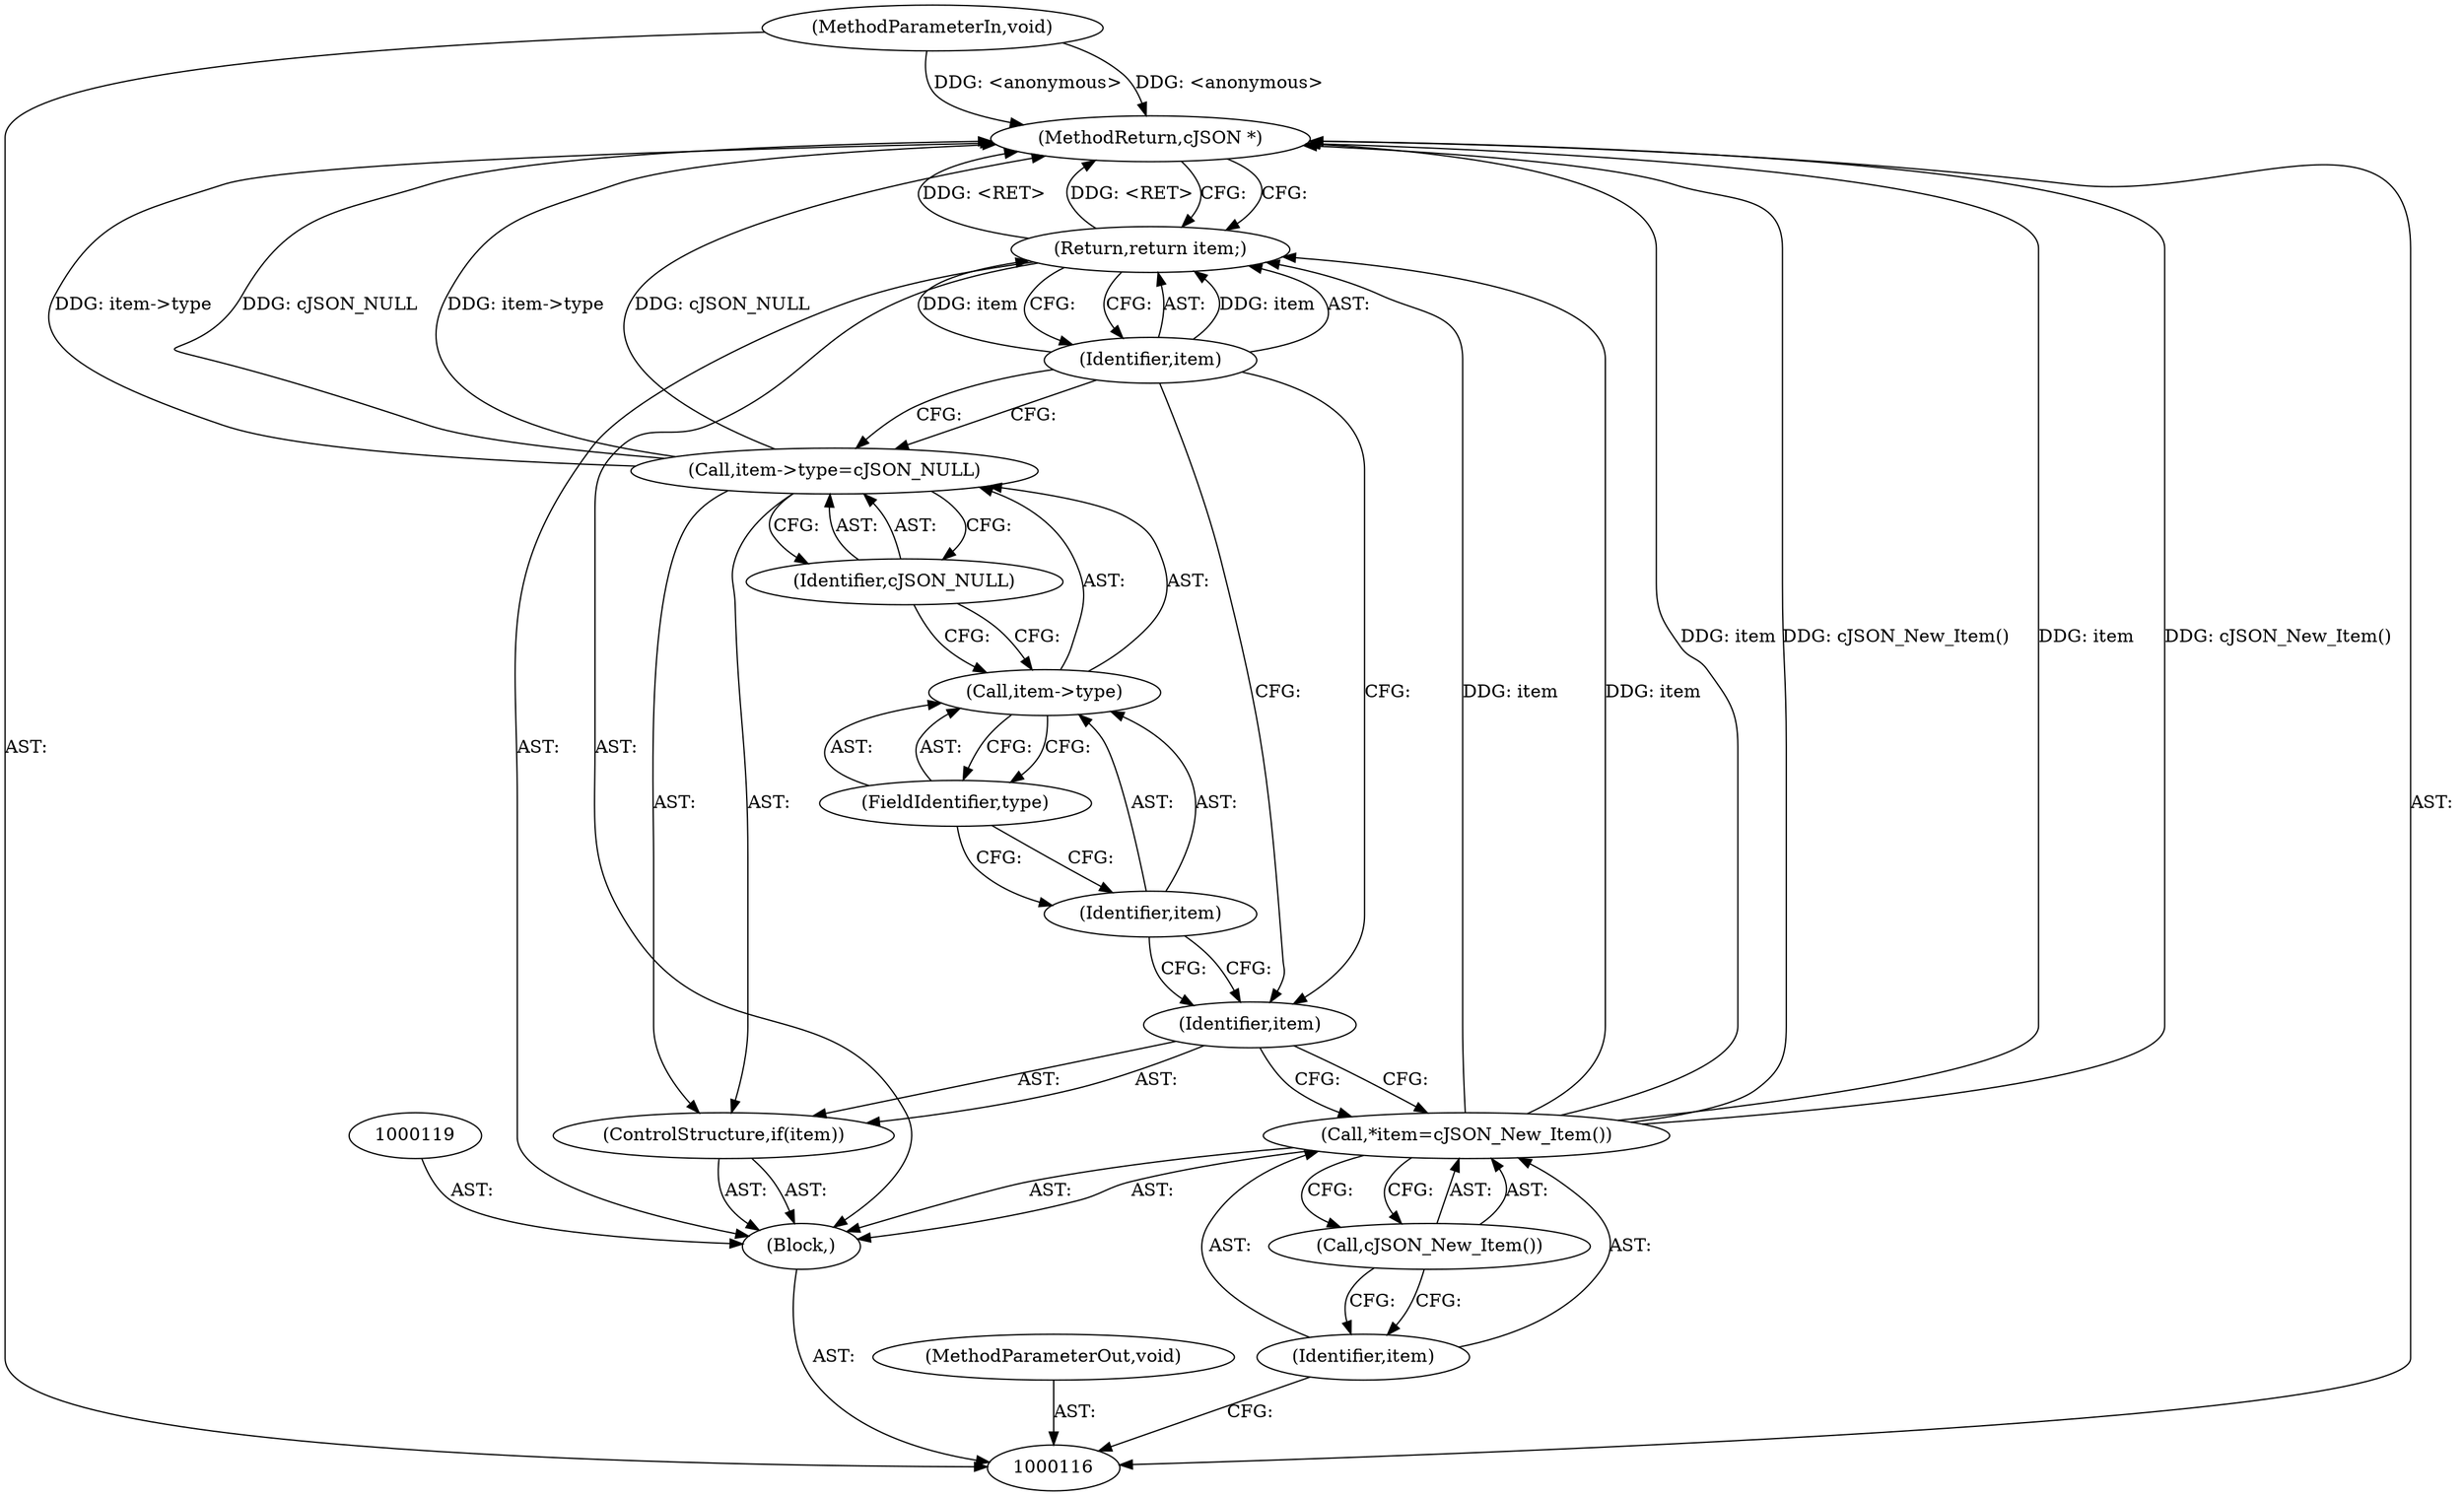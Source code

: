digraph "0_iperf_91f2fa59e8ed80dfbf400add0164ee0e508e412a_13" {
"1000132" [label="(MethodReturn,cJSON *)"];
"1000122" [label="(Call,cJSON_New_Item())"];
"1000117" [label="(MethodParameterIn,void)"];
"1000941" [label="(MethodParameterOut,void)"];
"1000123" [label="(ControlStructure,if(item))"];
"1000124" [label="(Identifier,item)"];
"1000118" [label="(Block,)"];
"1000125" [label="(Call,item->type=cJSON_NULL)"];
"1000126" [label="(Call,item->type)"];
"1000127" [label="(Identifier,item)"];
"1000128" [label="(FieldIdentifier,type)"];
"1000129" [label="(Identifier,cJSON_NULL)"];
"1000130" [label="(Return,return item;)"];
"1000120" [label="(Call,*item=cJSON_New_Item())"];
"1000131" [label="(Identifier,item)"];
"1000121" [label="(Identifier,item)"];
"1000132" -> "1000116"  [label="AST: "];
"1000132" -> "1000130"  [label="CFG: "];
"1000117" -> "1000132"  [label="DDG: <anonymous>"];
"1000125" -> "1000132"  [label="DDG: item->type"];
"1000125" -> "1000132"  [label="DDG: cJSON_NULL"];
"1000120" -> "1000132"  [label="DDG: item"];
"1000120" -> "1000132"  [label="DDG: cJSON_New_Item()"];
"1000130" -> "1000132"  [label="DDG: <RET>"];
"1000122" -> "1000120"  [label="AST: "];
"1000122" -> "1000121"  [label="CFG: "];
"1000120" -> "1000122"  [label="CFG: "];
"1000117" -> "1000116"  [label="AST: "];
"1000117" -> "1000132"  [label="DDG: <anonymous>"];
"1000941" -> "1000116"  [label="AST: "];
"1000123" -> "1000118"  [label="AST: "];
"1000124" -> "1000123"  [label="AST: "];
"1000125" -> "1000123"  [label="AST: "];
"1000124" -> "1000123"  [label="AST: "];
"1000124" -> "1000120"  [label="CFG: "];
"1000127" -> "1000124"  [label="CFG: "];
"1000131" -> "1000124"  [label="CFG: "];
"1000118" -> "1000116"  [label="AST: "];
"1000119" -> "1000118"  [label="AST: "];
"1000120" -> "1000118"  [label="AST: "];
"1000123" -> "1000118"  [label="AST: "];
"1000130" -> "1000118"  [label="AST: "];
"1000125" -> "1000123"  [label="AST: "];
"1000125" -> "1000129"  [label="CFG: "];
"1000126" -> "1000125"  [label="AST: "];
"1000129" -> "1000125"  [label="AST: "];
"1000131" -> "1000125"  [label="CFG: "];
"1000125" -> "1000132"  [label="DDG: item->type"];
"1000125" -> "1000132"  [label="DDG: cJSON_NULL"];
"1000126" -> "1000125"  [label="AST: "];
"1000126" -> "1000128"  [label="CFG: "];
"1000127" -> "1000126"  [label="AST: "];
"1000128" -> "1000126"  [label="AST: "];
"1000129" -> "1000126"  [label="CFG: "];
"1000127" -> "1000126"  [label="AST: "];
"1000127" -> "1000124"  [label="CFG: "];
"1000128" -> "1000127"  [label="CFG: "];
"1000128" -> "1000126"  [label="AST: "];
"1000128" -> "1000127"  [label="CFG: "];
"1000126" -> "1000128"  [label="CFG: "];
"1000129" -> "1000125"  [label="AST: "];
"1000129" -> "1000126"  [label="CFG: "];
"1000125" -> "1000129"  [label="CFG: "];
"1000130" -> "1000118"  [label="AST: "];
"1000130" -> "1000131"  [label="CFG: "];
"1000131" -> "1000130"  [label="AST: "];
"1000132" -> "1000130"  [label="CFG: "];
"1000130" -> "1000132"  [label="DDG: <RET>"];
"1000131" -> "1000130"  [label="DDG: item"];
"1000120" -> "1000130"  [label="DDG: item"];
"1000120" -> "1000118"  [label="AST: "];
"1000120" -> "1000122"  [label="CFG: "];
"1000121" -> "1000120"  [label="AST: "];
"1000122" -> "1000120"  [label="AST: "];
"1000124" -> "1000120"  [label="CFG: "];
"1000120" -> "1000132"  [label="DDG: item"];
"1000120" -> "1000132"  [label="DDG: cJSON_New_Item()"];
"1000120" -> "1000130"  [label="DDG: item"];
"1000131" -> "1000130"  [label="AST: "];
"1000131" -> "1000125"  [label="CFG: "];
"1000131" -> "1000124"  [label="CFG: "];
"1000130" -> "1000131"  [label="CFG: "];
"1000131" -> "1000130"  [label="DDG: item"];
"1000121" -> "1000120"  [label="AST: "];
"1000121" -> "1000116"  [label="CFG: "];
"1000122" -> "1000121"  [label="CFG: "];
}
